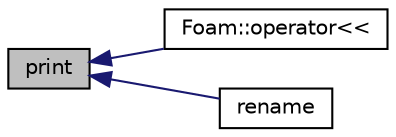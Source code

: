 digraph "print"
{
  bgcolor="transparent";
  edge [fontname="Helvetica",fontsize="10",labelfontname="Helvetica",labelfontsize="10"];
  node [fontname="Helvetica",fontsize="10",shape=record];
  rankdir="LR";
  Node1 [label="print",height=0.2,width=0.4,color="black", fillcolor="grey75", style="filled", fontcolor="black"];
  Node1 -> Node2 [dir="back",color="midnightblue",fontsize="10",style="solid",fontname="Helvetica"];
  Node2 [label="Foam::operator\<\<",height=0.2,width=0.4,color="black",URL="$a10909.html#a7ef719fa3af9cc5ddf3639aff9846d7b"];
  Node1 -> Node3 [dir="back",color="midnightblue",fontsize="10",style="solid",fontname="Helvetica"];
  Node3 [label="rename",height=0.2,width=0.4,color="black",URL="$a02307.html#ab7b33b37f8de0f2e2588d49fa52d7ab8",tooltip="Rename. "];
}
